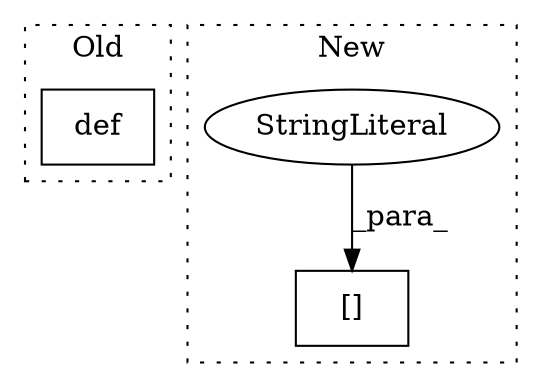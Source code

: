 digraph G {
subgraph cluster0 {
1 [label="def" a="32" s="5396,5403" l="4,1" shape="box"];
label = "Old";
style="dotted";
}
subgraph cluster1 {
2 [label="[]" a="2" s="5398,5420" l="13,1" shape="box"];
3 [label="StringLiteral" a="45" s="5411" l="9" shape="ellipse"];
label = "New";
style="dotted";
}
3 -> 2 [label="_para_"];
}
